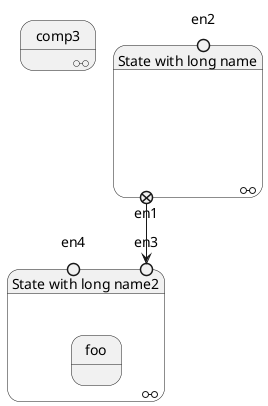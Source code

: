 {
  "sha1": "g3ilr0r7gw1lpmk8sloew7mbexmcpgb",
  "insertion": {
    "when": "2024-06-01T09:03:07.128Z",
    "user": "plantuml@gmail.com"
  }
}
@startuml
state comp3 <<O-O>>
state "State with long name" as comp1 <<O-O>> {
    state en1 <<exitpoint>>
    state en2 <<entrypoint>>
}
state "State with long name2" as comp2 <<O-O>> {
    state en3 <<entrypoint>>
    state en4 <<entrypoint>>
    state foo
}
en1 --> en3
@enduml
